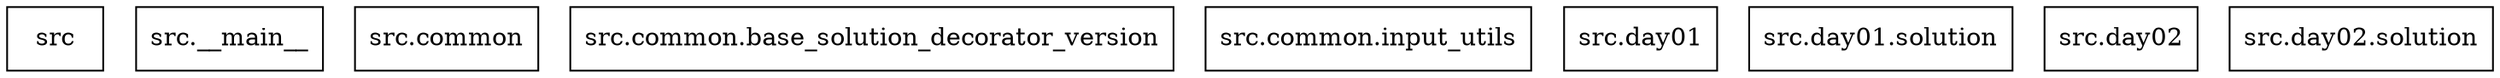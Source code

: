 digraph "packages" {
rankdir=BT
charset="utf-8"
"src" [color="black", label=<src>, shape="box", style="solid"];
"src.__main__" [color="black", label=<src.__main__>, shape="box", style="solid"];
"src.common" [color="black", label=<src.common>, shape="box", style="solid"];
"src.common.base_solution_decorator_version" [color="black", label=<src.common.base_solution_decorator_version>, shape="box", style="solid"];
"src.common.input_utils" [color="black", label=<src.common.input_utils>, shape="box", style="solid"];
"src.day01" [color="black", label=<src.day01>, shape="box", style="solid"];
"src.day01.solution" [color="black", label=<src.day01.solution>, shape="box", style="solid"];
"src.day02" [color="black", label=<src.day02>, shape="box", style="solid"];
"src.day02.solution" [color="black", label=<src.day02.solution>, shape="box", style="solid"];
}
